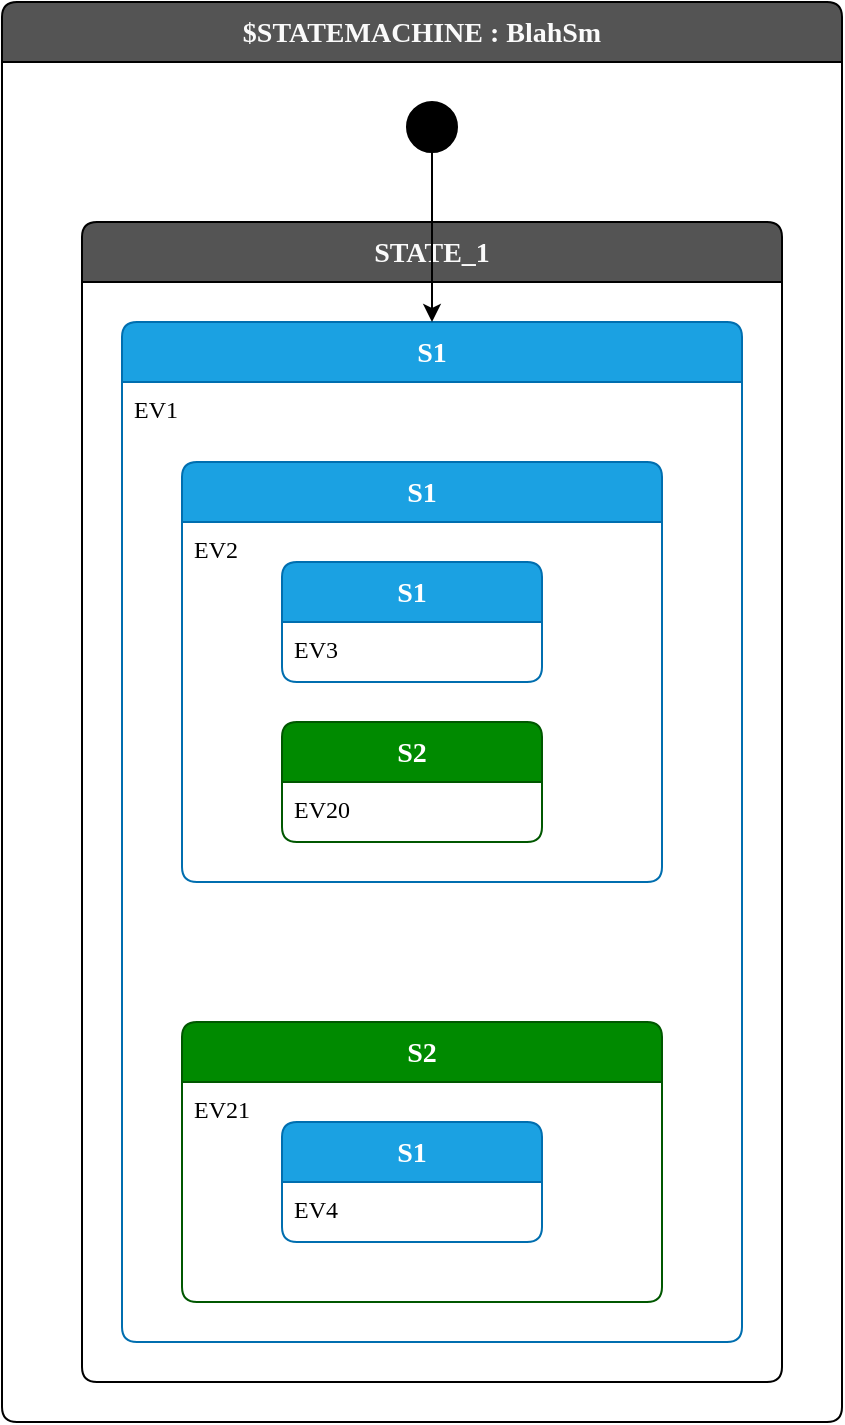 <mxfile>
    <diagram id="TMYwLZpTZdHlNvff1B3z" name="Page-1">
        <mxGraphModel dx="1266" dy="792" grid="1" gridSize="10" guides="1" tooltips="1" connect="1" arrows="1" fold="1" page="1" pageScale="1" pageWidth="850" pageHeight="1100" math="0" shadow="0">
            <root>
                <mxCell id="0"/>
                <mxCell id="1" parent="0"/>
                <mxCell id="2" value="$STATEMACHINE : BlahSm" style="shape=swimlane;rotatable=0;align=center;verticalAlign=top;fontFamily=Lucida Console;startSize=30;fontSize=14;fontStyle=1;fontColor=#FAFAFA;fillColor=#545454;swimlaneFillColor=default;rounded=1;arcSize=15;absoluteArcSize=1;" parent="1" vertex="1">
                    <mxGeometry x="40" y="40" width="420" height="710" as="geometry"/>
                </mxCell>
                <mxCell id="3" value=" " style="fontFamily=Lucida Console;align=left;verticalAlign=top;fillColor=none;gradientColor=none;strokeColor=none;rounded=0;spacingLeft=4;resizable=0;movable=0;deletable=0;rotatable=0;autosize=1;" parent="2" vertex="1" connectable="0">
                    <mxGeometry y="30" width="30" height="20" as="geometry"/>
                </mxCell>
                <mxCell id="45" value="$initial_state" style="shape=ellipse;aspect=fixed;fillColor=#000000;resizable=1;rotatable=1;noLabel=1;editable=1;movable=1;deletable=1;locked=0;connectable=1;" parent="2" vertex="1">
                    <mxGeometry x="202.5" y="50" width="25" height="25" as="geometry"/>
                </mxCell>
                <mxCell id="46" value="STATE_1" style="shape=swimlane;rotatable=0;align=center;verticalAlign=top;fontFamily=Lucida Console;startSize=30;fontSize=14;fontStyle=1;fontColor=#FAFAFA;fillColor=#545454;swimlaneFillColor=default;rounded=1;arcSize=15;absoluteArcSize=1;" parent="2" vertex="1">
                    <mxGeometry x="40" y="110" width="350" height="580" as="geometry"/>
                </mxCell>
                <mxCell id="47" value=" " style="fontFamily=Lucida Console;align=left;verticalAlign=top;fillColor=none;gradientColor=none;strokeColor=none;rounded=0;spacingLeft=4;resizable=0;movable=0;deletable=0;rotatable=0;autosize=1;" parent="46" vertex="1" connectable="0">
                    <mxGeometry y="30" width="30" height="20" as="geometry"/>
                </mxCell>
                <mxCell id="30" value="S1" style="shape=swimlane;rotatable=0;align=center;verticalAlign=top;fontFamily=Lucida Console;startSize=30;fontSize=14;fontStyle=1;fontColor=#ffffff;fillColor=#1ba1e2;swimlaneFillColor=default;rounded=1;arcSize=15;absoluteArcSize=1;strokeColor=#006EAF;" parent="46" vertex="1">
                    <mxGeometry x="20" y="50" width="310" height="510" as="geometry"/>
                </mxCell>
                <mxCell id="31" value="EV1" style="fontFamily=Lucida Console;align=left;verticalAlign=top;fillColor=none;gradientColor=none;strokeColor=none;rounded=0;spacingLeft=4;resizable=0;movable=0;deletable=0;rotatable=0;autosize=1;" parent="30" vertex="1" connectable="0">
                    <mxGeometry y="30" width="50" height="30" as="geometry"/>
                </mxCell>
                <mxCell id="32" value="S1" style="shape=swimlane;rotatable=0;align=center;verticalAlign=top;fontFamily=Lucida Console;startSize=30;fontSize=14;fontStyle=1;fontColor=#ffffff;fillColor=#1ba1e2;swimlaneFillColor=default;rounded=1;arcSize=15;absoluteArcSize=1;strokeColor=#006EAF;" parent="30" vertex="1">
                    <mxGeometry x="30" y="70" width="240" height="210" as="geometry"/>
                </mxCell>
                <mxCell id="33" value="EV2" style="fontFamily=Lucida Console;align=left;verticalAlign=top;fillColor=none;gradientColor=none;strokeColor=none;rounded=0;spacingLeft=4;resizable=0;movable=0;deletable=0;rotatable=0;autosize=1;" parent="32" vertex="1" connectable="0">
                    <mxGeometry y="30" width="50" height="30" as="geometry"/>
                </mxCell>
                <mxCell id="35" value="S1" style="shape=swimlane;rotatable=0;align=center;verticalAlign=top;fontFamily=Lucida Console;startSize=30;fontSize=14;fontStyle=1;fontColor=#ffffff;fillColor=#1ba1e2;swimlaneFillColor=default;rounded=1;arcSize=15;absoluteArcSize=1;strokeColor=#006EAF;" parent="32" vertex="1">
                    <mxGeometry x="50" y="50" width="130" height="60" as="geometry"/>
                </mxCell>
                <mxCell id="36" value="EV3" style="fontFamily=Lucida Console;align=left;verticalAlign=top;fillColor=none;gradientColor=none;strokeColor=none;rounded=0;spacingLeft=4;resizable=0;movable=0;deletable=0;rotatable=0;autosize=1;" parent="35" vertex="1" connectable="0">
                    <mxGeometry y="30" width="50" height="30" as="geometry"/>
                </mxCell>
                <mxCell id="37" value="S2" style="shape=swimlane;rotatable=0;align=center;verticalAlign=top;fontFamily=Lucida Console;startSize=30;fontSize=14;fontStyle=1;fontColor=#ffffff;fillColor=#008a00;swimlaneFillColor=default;rounded=1;arcSize=15;absoluteArcSize=1;strokeColor=#005700;" parent="32" vertex="1">
                    <mxGeometry x="50" y="130" width="130" height="60" as="geometry"/>
                </mxCell>
                <mxCell id="38" value="EV20" style="fontFamily=Lucida Console;align=left;verticalAlign=top;fillColor=none;gradientColor=none;strokeColor=none;rounded=0;spacingLeft=4;resizable=0;movable=0;deletable=0;rotatable=0;autosize=1;" parent="37" vertex="1" connectable="0">
                    <mxGeometry y="30" width="50" height="30" as="geometry"/>
                </mxCell>
                <mxCell id="39" value="S2" style="shape=swimlane;rotatable=0;align=center;verticalAlign=top;fontFamily=Lucida Console;startSize=30;fontSize=14;fontStyle=1;fontColor=#ffffff;fillColor=#008a00;swimlaneFillColor=default;rounded=1;arcSize=15;absoluteArcSize=1;strokeColor=#005700;" parent="30" vertex="1">
                    <mxGeometry x="30" y="350" width="240" height="140" as="geometry"/>
                </mxCell>
                <mxCell id="40" value="EV21" style="fontFamily=Lucida Console;align=left;verticalAlign=top;fillColor=none;gradientColor=none;strokeColor=none;rounded=0;spacingLeft=4;resizable=0;movable=0;deletable=0;rotatable=0;autosize=1;" parent="39" vertex="1" connectable="0">
                    <mxGeometry y="30" width="50" height="30" as="geometry"/>
                </mxCell>
                <mxCell id="41" value="S1" style="shape=swimlane;rotatable=0;align=center;verticalAlign=top;fontFamily=Lucida Console;startSize=30;fontSize=14;fontStyle=1;fontColor=#ffffff;fillColor=#1ba1e2;swimlaneFillColor=default;rounded=1;arcSize=15;absoluteArcSize=1;strokeColor=#006EAF;" parent="39" vertex="1">
                    <mxGeometry x="50" y="50" width="130" height="60" as="geometry"/>
                </mxCell>
                <mxCell id="42" value="EV4" style="fontFamily=Lucida Console;align=left;verticalAlign=top;fillColor=none;gradientColor=none;strokeColor=none;rounded=0;spacingLeft=4;resizable=0;movable=0;deletable=0;rotatable=0;autosize=1;" parent="41" vertex="1" connectable="0">
                    <mxGeometry y="30" width="50" height="30" as="geometry"/>
                </mxCell>
                <mxCell id="44" parent="46" source="45" target="30" edge="1">
                    <mxGeometry relative="1" as="geometry"/>
                </mxCell>
            </root>
        </mxGraphModel>
    </diagram>
</mxfile>